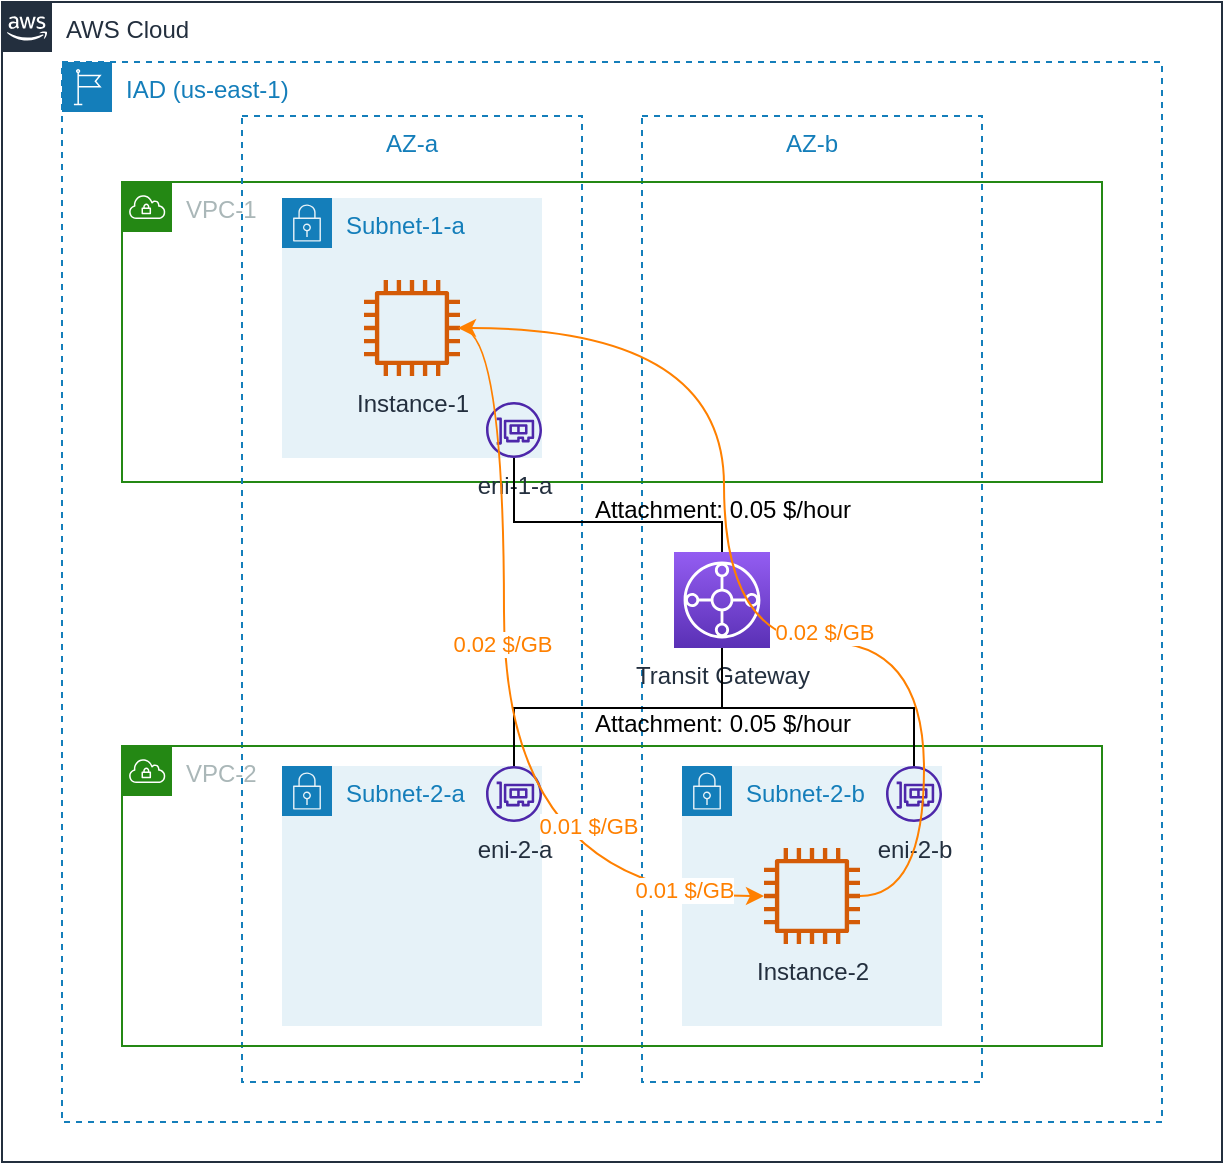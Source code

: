 <mxfile version="16.4.0" type="device"><diagram id="afUQepHOFDG2fAVQxhIu" name="第 1 页"><mxGraphModel dx="1106" dy="1003" grid="1" gridSize="10" guides="1" tooltips="1" connect="1" arrows="1" fold="1" page="1" pageScale="1" pageWidth="827" pageHeight="1169" math="0" shadow="0"><root><mxCell id="0"/><mxCell id="1" parent="0"/><mxCell id="DRXj3OyaGk-162j9rvSA-12" value="AZ-b" style="fillColor=none;strokeColor=#147EBA;dashed=1;verticalAlign=top;fontStyle=0;fontColor=#147EBA;" vertex="1" parent="1"><mxGeometry x="429" y="297" width="170" height="483" as="geometry"/></mxCell><mxCell id="DRXj3OyaGk-162j9rvSA-2" value="VPC-1" style="points=[[0,0],[0.25,0],[0.5,0],[0.75,0],[1,0],[1,0.25],[1,0.5],[1,0.75],[1,1],[0.75,1],[0.5,1],[0.25,1],[0,1],[0,0.75],[0,0.5],[0,0.25]];outlineConnect=0;gradientColor=none;html=1;whiteSpace=wrap;fontSize=12;fontStyle=0;container=0;pointerEvents=0;collapsible=0;recursiveResize=0;shape=mxgraph.aws4.group;grIcon=mxgraph.aws4.group_vpc;strokeColor=#248814;fillColor=none;verticalAlign=top;align=left;spacingLeft=30;fontColor=#AAB7B8;dashed=0;" vertex="1" parent="1"><mxGeometry x="169" y="330" width="490" height="150" as="geometry"/></mxCell><mxCell id="DRXj3OyaGk-162j9rvSA-4" value="AZ-a" style="fillColor=none;strokeColor=#147EBA;dashed=1;verticalAlign=top;fontStyle=0;fontColor=#147EBA;" vertex="1" parent="1"><mxGeometry x="229" y="297" width="170" height="483" as="geometry"/></mxCell><mxCell id="DRXj3OyaGk-162j9rvSA-3" value="Subnet-1-a" style="points=[[0,0],[0.25,0],[0.5,0],[0.75,0],[1,0],[1,0.25],[1,0.5],[1,0.75],[1,1],[0.75,1],[0.5,1],[0.25,1],[0,1],[0,0.75],[0,0.5],[0,0.25]];outlineConnect=0;gradientColor=none;html=1;whiteSpace=wrap;fontSize=12;fontStyle=0;container=1;pointerEvents=0;collapsible=0;recursiveResize=0;shape=mxgraph.aws4.group;grIcon=mxgraph.aws4.group_security_group;grStroke=0;strokeColor=#147EBA;fillColor=#E6F2F8;verticalAlign=top;align=left;spacingLeft=30;fontColor=#147EBA;dashed=0;" vertex="1" parent="1"><mxGeometry x="249" y="338" width="130" height="130" as="geometry"/></mxCell><mxCell id="DRXj3OyaGk-162j9rvSA-5" value="Instance-1" style="sketch=0;outlineConnect=0;fontColor=#232F3E;gradientColor=none;fillColor=#D45B07;strokeColor=none;dashed=0;verticalLabelPosition=bottom;verticalAlign=top;align=center;html=1;fontSize=12;fontStyle=0;aspect=fixed;pointerEvents=1;shape=mxgraph.aws4.instance2;" vertex="1" parent="DRXj3OyaGk-162j9rvSA-3"><mxGeometry x="41" y="41" width="48" height="48" as="geometry"/></mxCell><mxCell id="DRXj3OyaGk-162j9rvSA-8" value="eni-1-a" style="sketch=0;outlineConnect=0;fontColor=#232F3E;gradientColor=none;fillColor=#4D27AA;strokeColor=none;dashed=0;verticalLabelPosition=bottom;verticalAlign=top;align=center;html=1;fontSize=12;fontStyle=0;aspect=fixed;pointerEvents=1;shape=mxgraph.aws4.elastic_network_interface;" vertex="1" parent="DRXj3OyaGk-162j9rvSA-3"><mxGeometry x="102" y="102" width="28" height="28" as="geometry"/></mxCell><mxCell id="DRXj3OyaGk-162j9rvSA-6" value="IAD (us-east-1)" style="points=[[0,0],[0.25,0],[0.5,0],[0.75,0],[1,0],[1,0.25],[1,0.5],[1,0.75],[1,1],[0.75,1],[0.5,1],[0.25,1],[0,1],[0,0.75],[0,0.5],[0,0.25]];outlineConnect=0;gradientColor=none;html=1;whiteSpace=wrap;fontSize=12;fontStyle=0;container=1;pointerEvents=0;collapsible=0;recursiveResize=0;shape=mxgraph.aws4.group;grIcon=mxgraph.aws4.group_region;strokeColor=#147EBA;fillColor=none;verticalAlign=top;align=left;spacingLeft=30;fontColor=#147EBA;dashed=1;" vertex="1" parent="1"><mxGeometry x="139" y="270" width="550" height="530" as="geometry"/></mxCell><mxCell id="DRXj3OyaGk-162j9rvSA-7" value="AWS Cloud" style="points=[[0,0],[0.25,0],[0.5,0],[0.75,0],[1,0],[1,0.25],[1,0.5],[1,0.75],[1,1],[0.75,1],[0.5,1],[0.25,1],[0,1],[0,0.75],[0,0.5],[0,0.25]];outlineConnect=0;gradientColor=none;html=1;whiteSpace=wrap;fontSize=12;fontStyle=0;container=1;pointerEvents=0;collapsible=0;recursiveResize=0;shape=mxgraph.aws4.group;grIcon=mxgraph.aws4.group_aws_cloud_alt;strokeColor=#232F3E;fillColor=none;verticalAlign=top;align=left;spacingLeft=30;fontColor=#232F3E;dashed=0;" vertex="1" parent="1"><mxGeometry x="109" y="240" width="610" height="580" as="geometry"/></mxCell><mxCell id="DRXj3OyaGk-162j9rvSA-1" value="Transit Gateway" style="sketch=0;points=[[0,0,0],[0.25,0,0],[0.5,0,0],[0.75,0,0],[1,0,0],[0,1,0],[0.25,1,0],[0.5,1,0],[0.75,1,0],[1,1,0],[0,0.25,0],[0,0.5,0],[0,0.75,0],[1,0.25,0],[1,0.5,0],[1,0.75,0]];outlineConnect=0;fontColor=#232F3E;gradientColor=#945DF2;gradientDirection=north;fillColor=#5A30B5;strokeColor=#ffffff;dashed=0;verticalLabelPosition=bottom;verticalAlign=top;align=center;html=1;fontSize=12;fontStyle=0;aspect=fixed;shape=mxgraph.aws4.resourceIcon;resIcon=mxgraph.aws4.transit_gateway;" vertex="1" parent="1"><mxGeometry x="445" y="515" width="48" height="48" as="geometry"/></mxCell><mxCell id="DRXj3OyaGk-162j9rvSA-13" value="Subnet-2-b" style="points=[[0,0],[0.25,0],[0.5,0],[0.75,0],[1,0],[1,0.25],[1,0.5],[1,0.75],[1,1],[0.75,1],[0.5,1],[0.25,1],[0,1],[0,0.75],[0,0.5],[0,0.25]];outlineConnect=0;gradientColor=none;html=1;whiteSpace=wrap;fontSize=12;fontStyle=0;container=1;pointerEvents=0;collapsible=0;recursiveResize=0;shape=mxgraph.aws4.group;grIcon=mxgraph.aws4.group_security_group;grStroke=0;strokeColor=#147EBA;fillColor=#E6F2F8;verticalAlign=top;align=left;spacingLeft=30;fontColor=#147EBA;dashed=0;" vertex="1" parent="1"><mxGeometry x="449" y="622" width="130" height="130" as="geometry"/></mxCell><mxCell id="DRXj3OyaGk-162j9rvSA-14" value="eni-2-b" style="sketch=0;outlineConnect=0;fontColor=#232F3E;gradientColor=none;fillColor=#4D27AA;strokeColor=none;dashed=0;verticalLabelPosition=bottom;verticalAlign=top;align=center;html=1;fontSize=12;fontStyle=0;aspect=fixed;pointerEvents=1;shape=mxgraph.aws4.elastic_network_interface;" vertex="1" parent="DRXj3OyaGk-162j9rvSA-13"><mxGeometry x="102" width="28" height="28" as="geometry"/></mxCell><mxCell id="DRXj3OyaGk-162j9rvSA-15" value="Subnet-2-a" style="points=[[0,0],[0.25,0],[0.5,0],[0.75,0],[1,0],[1,0.25],[1,0.5],[1,0.75],[1,1],[0.75,1],[0.5,1],[0.25,1],[0,1],[0,0.75],[0,0.5],[0,0.25]];outlineConnect=0;gradientColor=none;html=1;whiteSpace=wrap;fontSize=12;fontStyle=0;container=1;pointerEvents=0;collapsible=0;recursiveResize=0;shape=mxgraph.aws4.group;grIcon=mxgraph.aws4.group_security_group;grStroke=0;strokeColor=#147EBA;fillColor=#E6F2F8;verticalAlign=top;align=left;spacingLeft=30;fontColor=#147EBA;dashed=0;" vertex="1" parent="1"><mxGeometry x="249" y="622" width="130" height="130" as="geometry"/></mxCell><mxCell id="DRXj3OyaGk-162j9rvSA-17" value="eni-2-a" style="sketch=0;outlineConnect=0;fontColor=#232F3E;gradientColor=none;fillColor=#4D27AA;strokeColor=none;dashed=0;verticalLabelPosition=bottom;verticalAlign=top;align=center;html=1;fontSize=12;fontStyle=0;aspect=fixed;pointerEvents=1;shape=mxgraph.aws4.elastic_network_interface;" vertex="1" parent="DRXj3OyaGk-162j9rvSA-15"><mxGeometry x="102" width="28" height="28" as="geometry"/></mxCell><mxCell id="DRXj3OyaGk-162j9rvSA-18" value="VPC-2" style="points=[[0,0],[0.25,0],[0.5,0],[0.75,0],[1,0],[1,0.25],[1,0.5],[1,0.75],[1,1],[0.75,1],[0.5,1],[0.25,1],[0,1],[0,0.75],[0,0.5],[0,0.25]];outlineConnect=0;gradientColor=none;html=1;whiteSpace=wrap;fontSize=12;fontStyle=0;container=0;pointerEvents=0;collapsible=0;recursiveResize=0;shape=mxgraph.aws4.group;grIcon=mxgraph.aws4.group_vpc;strokeColor=#248814;fillColor=none;verticalAlign=top;align=left;spacingLeft=30;fontColor=#AAB7B8;dashed=0;" vertex="1" parent="1"><mxGeometry x="169" y="612" width="490" height="150" as="geometry"/></mxCell><mxCell id="DRXj3OyaGk-162j9rvSA-21" style="edgeStyle=orthogonalEdgeStyle;rounded=0;orthogonalLoop=1;jettySize=auto;html=1;endArrow=none;endFill=0;" edge="1" parent="1" source="DRXj3OyaGk-162j9rvSA-8" target="DRXj3OyaGk-162j9rvSA-1"><mxGeometry relative="1" as="geometry"><Array as="points"><mxPoint x="365" y="500"/><mxPoint x="469" y="500"/></Array></mxGeometry></mxCell><mxCell id="DRXj3OyaGk-162j9rvSA-23" style="edgeStyle=orthogonalEdgeStyle;rounded=0;orthogonalLoop=1;jettySize=auto;html=1;endArrow=none;endFill=0;" edge="1" parent="1" source="DRXj3OyaGk-162j9rvSA-17" target="DRXj3OyaGk-162j9rvSA-1"><mxGeometry relative="1" as="geometry"><Array as="points"><mxPoint x="365" y="593"/><mxPoint x="469" y="593"/></Array></mxGeometry></mxCell><mxCell id="DRXj3OyaGk-162j9rvSA-24" style="edgeStyle=orthogonalEdgeStyle;rounded=0;orthogonalLoop=1;jettySize=auto;html=1;entryX=0.5;entryY=1;entryDx=0;entryDy=0;entryPerimeter=0;endArrow=none;endFill=0;" edge="1" parent="1" source="DRXj3OyaGk-162j9rvSA-14" target="DRXj3OyaGk-162j9rvSA-1"><mxGeometry relative="1" as="geometry"><Array as="points"><mxPoint x="565" y="593"/><mxPoint x="469" y="593"/></Array></mxGeometry></mxCell><mxCell id="DRXj3OyaGk-162j9rvSA-27" value="Attachment: 0.05 $/hour" style="text;html=1;align=center;verticalAlign=middle;resizable=0;points=[];autosize=1;strokeColor=none;fillColor=none;" vertex="1" parent="1"><mxGeometry x="399" y="484" width="140" height="20" as="geometry"/></mxCell><mxCell id="DRXj3OyaGk-162j9rvSA-28" value="Attachment: 0.05 $/hour" style="text;html=1;align=center;verticalAlign=middle;resizable=0;points=[];autosize=1;strokeColor=none;fillColor=none;" vertex="1" parent="1"><mxGeometry x="399" y="591" width="140" height="20" as="geometry"/></mxCell><mxCell id="DRXj3OyaGk-162j9rvSA-33" style="edgeStyle=orthogonalEdgeStyle;rounded=0;orthogonalLoop=1;jettySize=auto;html=1;fontColor=#FF8000;startArrow=none;startFill=0;endArrow=classic;endFill=1;strokeColor=#FF8000;curved=1;" edge="1" parent="1" source="DRXj3OyaGk-162j9rvSA-16"><mxGeometry relative="1" as="geometry"><mxPoint x="513" y="663" as="sourcePoint"/><mxPoint x="337" y="403" as="targetPoint"/><Array as="points"><mxPoint x="570" y="687"/><mxPoint x="570" y="560"/><mxPoint x="470" y="560"/><mxPoint x="470" y="403"/></Array></mxGeometry></mxCell><mxCell id="DRXj3OyaGk-162j9rvSA-34" value="0.02 $/GB" style="edgeLabel;html=1;align=center;verticalAlign=middle;resizable=0;points=[];fontColor=#FF8000;" vertex="1" connectable="0" parent="DRXj3OyaGk-162j9rvSA-33"><mxGeometry x="-0.335" relative="1" as="geometry"><mxPoint x="-27" y="-5" as="offset"/></mxGeometry></mxCell><mxCell id="DRXj3OyaGk-162j9rvSA-16" value="Instance-2" style="sketch=0;outlineConnect=0;fontColor=#232F3E;gradientColor=none;fillColor=#D45B07;strokeColor=none;dashed=0;verticalLabelPosition=bottom;verticalAlign=top;align=center;html=1;fontSize=12;fontStyle=0;aspect=fixed;pointerEvents=1;shape=mxgraph.aws4.instance2;" vertex="1" parent="1"><mxGeometry x="490" y="663" width="48" height="48" as="geometry"/></mxCell><mxCell id="DRXj3OyaGk-162j9rvSA-35" style="edgeStyle=orthogonalEdgeStyle;curved=1;rounded=0;orthogonalLoop=1;jettySize=auto;html=1;fontColor=#FF8000;startArrow=none;startFill=0;endArrow=classic;endFill=1;strokeColor=#FF8000;" edge="1" parent="1" source="DRXj3OyaGk-162j9rvSA-5" target="DRXj3OyaGk-162j9rvSA-16"><mxGeometry relative="1" as="geometry"><Array as="points"><mxPoint x="360" y="403"/><mxPoint x="360" y="687"/></Array></mxGeometry></mxCell><mxCell id="DRXj3OyaGk-162j9rvSA-36" value="0.02 $/GB" style="edgeLabel;html=1;align=center;verticalAlign=middle;resizable=0;points=[];fontColor=#FF8000;" vertex="1" connectable="0" parent="DRXj3OyaGk-162j9rvSA-35"><mxGeometry x="-0.174" y="-1" relative="1" as="geometry"><mxPoint as="offset"/></mxGeometry></mxCell><mxCell id="DRXj3OyaGk-162j9rvSA-38" value="0.01 $/GB" style="edgeLabel;html=1;align=center;verticalAlign=middle;resizable=0;points=[];fontColor=#FF8000;" vertex="1" connectable="0" parent="DRXj3OyaGk-162j9rvSA-35"><mxGeometry x="0.642" y="21" relative="1" as="geometry"><mxPoint x="38" y="18" as="offset"/></mxGeometry></mxCell><mxCell id="DRXj3OyaGk-162j9rvSA-40" value="0.01 $/GB" style="edgeLabel;html=1;align=center;verticalAlign=middle;resizable=0;points=[];fontColor=#FF8000;" vertex="1" connectable="0" parent="DRXj3OyaGk-162j9rvSA-35"><mxGeometry x="0.202" y="28" relative="1" as="geometry"><mxPoint x="14" y="9" as="offset"/></mxGeometry></mxCell></root></mxGraphModel></diagram></mxfile>